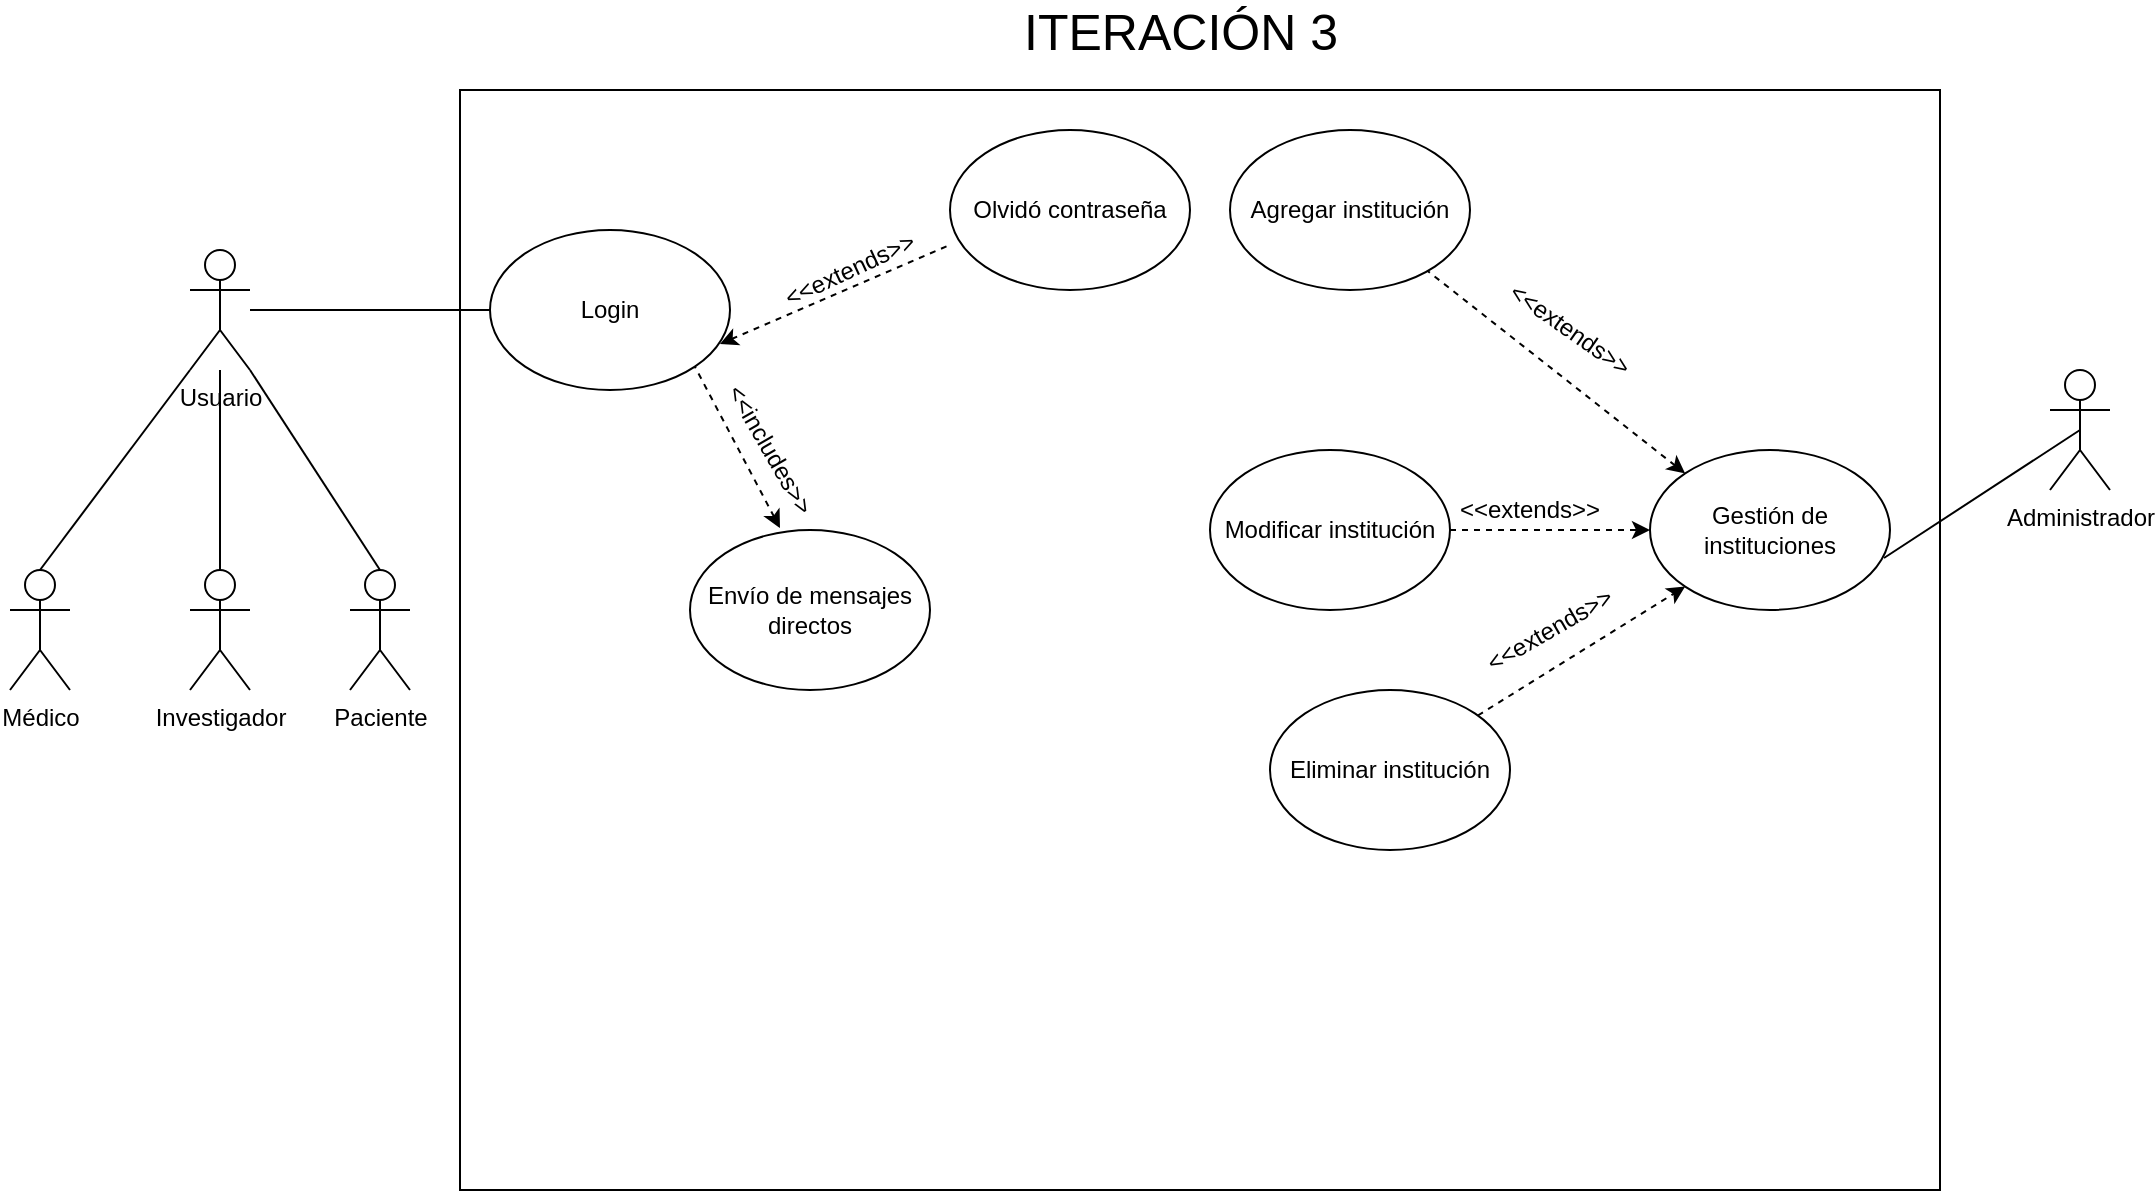<mxfile version="13.2.4" type="device"><diagram id="-ACVflKgiabSN8yhp3G4" name="CU"><mxGraphModel dx="1086" dy="1876" grid="1" gridSize="10" guides="1" tooltips="1" connect="1" arrows="1" fold="1" page="1" pageScale="1" pageWidth="850" pageHeight="1100" math="0" shadow="0"><root><mxCell id="0"/><mxCell id="1" parent="0"/><mxCell id="7fuzd0Y9Ltbrbu4VAPbf-1" value="" style="whiteSpace=wrap;html=1;" parent="1" vertex="1"><mxGeometry x="265" y="-970" width="740" height="550" as="geometry"/></mxCell><mxCell id="7fuzd0Y9Ltbrbu4VAPbf-2" value="&lt;font style=&quot;font-size: 25px&quot;&gt;ITERACIÓN 3&lt;/font&gt;" style="text;html=1;align=center;verticalAlign=middle;resizable=0;points=[];autosize=1;" parent="1" vertex="1"><mxGeometry x="540" y="-1010" width="170" height="20" as="geometry"/></mxCell><mxCell id="tbZo2qkkIy2JA2o_poBo-1" style="rounded=0;orthogonalLoop=1;jettySize=auto;html=1;exitX=0;exitY=0;exitDx=0;exitDy=0;endArrow=none;endFill=0;startArrow=classic;startFill=1;dashed=1;" parent="1" source="tbZo2qkkIy2JA2o_poBo-2" target="tbZo2qkkIy2JA2o_poBo-3" edge="1"><mxGeometry relative="1" as="geometry"/></mxCell><mxCell id="tbZo2qkkIy2JA2o_poBo-2" value="Gestión de instituciones" style="ellipse;whiteSpace=wrap;html=1;" parent="1" vertex="1"><mxGeometry x="860" y="-790" width="120" height="80" as="geometry"/></mxCell><mxCell id="tbZo2qkkIy2JA2o_poBo-3" value="Agregar institución" style="ellipse;whiteSpace=wrap;html=1;" parent="1" vertex="1"><mxGeometry x="650" y="-950" width="120" height="80" as="geometry"/></mxCell><mxCell id="tbZo2qkkIy2JA2o_poBo-4" style="edgeStyle=none;rounded=0;orthogonalLoop=1;jettySize=auto;html=1;dashed=1;startArrow=none;startFill=0;endArrow=classic;endFill=1;entryX=0;entryY=1;entryDx=0;entryDy=0;" parent="1" source="tbZo2qkkIy2JA2o_poBo-5" edge="1" target="tbZo2qkkIy2JA2o_poBo-2"><mxGeometry relative="1" as="geometry"><mxPoint x="440" y="-727" as="targetPoint"/></mxGeometry></mxCell><mxCell id="tbZo2qkkIy2JA2o_poBo-5" value="Eliminar institución" style="ellipse;whiteSpace=wrap;html=1;" parent="1" vertex="1"><mxGeometry x="670" y="-670" width="120" height="80" as="geometry"/></mxCell><mxCell id="tbZo2qkkIy2JA2o_poBo-8" style="edgeStyle=none;rounded=0;orthogonalLoop=1;jettySize=auto;html=1;entryX=0;entryY=0.5;entryDx=0;entryDy=0;dashed=1;startArrow=none;startFill=0;endArrow=classic;endFill=1;" parent="1" source="tbZo2qkkIy2JA2o_poBo-9" target="tbZo2qkkIy2JA2o_poBo-2" edge="1"><mxGeometry relative="1" as="geometry"/></mxCell><mxCell id="tbZo2qkkIy2JA2o_poBo-9" value="Modificar institución" style="ellipse;whiteSpace=wrap;html=1;" parent="1" vertex="1"><mxGeometry x="640" y="-790" width="120" height="80" as="geometry"/></mxCell><mxCell id="tbZo2qkkIy2JA2o_poBo-10" value="&amp;lt;&amp;lt;extends&amp;gt;&amp;gt;" style="text;html=1;strokeColor=none;fillColor=none;align=center;verticalAlign=middle;whiteSpace=wrap;rounded=0;rotation=35;" parent="1" vertex="1"><mxGeometry x="800" y="-860" width="40" height="20" as="geometry"/></mxCell><mxCell id="tbZo2qkkIy2JA2o_poBo-11" value="&amp;lt;&amp;lt;extends&amp;gt;&amp;gt;" style="text;html=1;strokeColor=none;fillColor=none;align=center;verticalAlign=middle;whiteSpace=wrap;rounded=0;rotation=0;" parent="1" vertex="1"><mxGeometry x="780" y="-770" width="40" height="20" as="geometry"/></mxCell><mxCell id="tbZo2qkkIy2JA2o_poBo-12" value="&amp;lt;&amp;lt;extends&amp;gt;&amp;gt;" style="text;html=1;strokeColor=none;fillColor=none;align=center;verticalAlign=middle;whiteSpace=wrap;rounded=0;rotation=-30;" parent="1" vertex="1"><mxGeometry x="790" y="-710" width="40" height="20" as="geometry"/></mxCell><mxCell id="tbZo2qkkIy2JA2o_poBo-14" value="Paciente" style="shape=umlActor;verticalLabelPosition=bottom;labelBackgroundColor=#ffffff;verticalAlign=top;html=1;outlineConnect=0;" parent="1" vertex="1"><mxGeometry x="210" y="-730" width="30" height="60" as="geometry"/></mxCell><mxCell id="tbZo2qkkIy2JA2o_poBo-15" style="edgeStyle=none;rounded=0;orthogonalLoop=1;jettySize=auto;html=1;startArrow=none;startFill=0;endArrow=none;endFill=0;" parent="1" edge="1" target="lErTyYkGVbovo72JRSEr-14"><mxGeometry relative="1" as="geometry"><mxPoint x="200" y="-460" as="targetPoint"/><mxPoint x="290" y="-860" as="sourcePoint"/></mxGeometry></mxCell><mxCell id="tbZo2qkkIy2JA2o_poBo-16" value="Envío de mensajes directos" style="ellipse;whiteSpace=wrap;html=1;" parent="1" vertex="1"><mxGeometry x="380" y="-750" width="120" height="80" as="geometry"/></mxCell><mxCell id="lErTyYkGVbovo72JRSEr-1" value="Administrador" style="shape=umlActor;verticalLabelPosition=bottom;labelBackgroundColor=#ffffff;verticalAlign=top;html=1;outlineConnect=0;" vertex="1" parent="1"><mxGeometry x="1060" y="-830" width="30" height="60" as="geometry"/></mxCell><mxCell id="lErTyYkGVbovo72JRSEr-2" style="edgeStyle=none;rounded=0;orthogonalLoop=1;jettySize=auto;html=1;startArrow=none;startFill=0;endArrow=none;endFill=0;entryX=0.975;entryY=0.675;entryDx=0;entryDy=0;entryPerimeter=0;exitX=0.5;exitY=0.5;exitDx=0;exitDy=0;exitPerimeter=0;" edge="1" parent="1" source="lErTyYkGVbovo72JRSEr-1" target="tbZo2qkkIy2JA2o_poBo-2"><mxGeometry relative="1" as="geometry"><mxPoint x="981.46" y="-750.003" as="targetPoint"/><mxPoint x="1128.545" y="-723.183" as="sourcePoint"/></mxGeometry></mxCell><mxCell id="lErTyYkGVbovo72JRSEr-12" value="Médico" style="shape=umlActor;verticalLabelPosition=bottom;labelBackgroundColor=#ffffff;verticalAlign=top;html=1;outlineConnect=0;" vertex="1" parent="1"><mxGeometry x="40" y="-730" width="30" height="60" as="geometry"/></mxCell><mxCell id="lErTyYkGVbovo72JRSEr-13" value="Investigador" style="shape=umlActor;verticalLabelPosition=bottom;labelBackgroundColor=#ffffff;verticalAlign=top;html=1;outlineConnect=0;" vertex="1" parent="1"><mxGeometry x="130" y="-730" width="30" height="60" as="geometry"/></mxCell><mxCell id="lErTyYkGVbovo72JRSEr-14" value="Usuario" style="shape=umlActor;verticalLabelPosition=bottom;labelBackgroundColor=#ffffff;verticalAlign=top;html=1;outlineConnect=0;" vertex="1" parent="1"><mxGeometry x="130" y="-890" width="30" height="60" as="geometry"/></mxCell><mxCell id="lErTyYkGVbovo72JRSEr-18" value="" style="endArrow=none;html=1;exitX=0.5;exitY=0;exitDx=0;exitDy=0;exitPerimeter=0;entryX=0;entryY=1;entryDx=0;entryDy=0;entryPerimeter=0;" edge="1" parent="1" source="lErTyYkGVbovo72JRSEr-12" target="lErTyYkGVbovo72JRSEr-14"><mxGeometry width="50" height="50" relative="1" as="geometry"><mxPoint x="520" y="-580" as="sourcePoint"/><mxPoint x="570" y="-630" as="targetPoint"/></mxGeometry></mxCell><mxCell id="lErTyYkGVbovo72JRSEr-19" value="" style="endArrow=none;html=1;exitX=0.5;exitY=0;exitDx=0;exitDy=0;exitPerimeter=0;" edge="1" parent="1" source="lErTyYkGVbovo72JRSEr-13" target="lErTyYkGVbovo72JRSEr-14"><mxGeometry width="50" height="50" relative="1" as="geometry"><mxPoint x="520" y="-580" as="sourcePoint"/><mxPoint x="570" y="-630" as="targetPoint"/></mxGeometry></mxCell><mxCell id="lErTyYkGVbovo72JRSEr-20" value="" style="endArrow=none;html=1;exitX=0.5;exitY=0;exitDx=0;exitDy=0;exitPerimeter=0;entryX=1;entryY=1;entryDx=0;entryDy=0;entryPerimeter=0;" edge="1" parent="1" source="tbZo2qkkIy2JA2o_poBo-14" target="lErTyYkGVbovo72JRSEr-14"><mxGeometry width="50" height="50" relative="1" as="geometry"><mxPoint x="520" y="-580" as="sourcePoint"/><mxPoint x="570" y="-630" as="targetPoint"/></mxGeometry></mxCell><mxCell id="lErTyYkGVbovo72JRSEr-21" value="Login" style="ellipse;whiteSpace=wrap;html=1;" vertex="1" parent="1"><mxGeometry x="280" y="-900" width="120" height="80" as="geometry"/></mxCell><mxCell id="lErTyYkGVbovo72JRSEr-22" style="edgeStyle=none;rounded=0;orthogonalLoop=1;jettySize=auto;html=1;entryX=1;entryY=1;entryDx=0;entryDy=0;dashed=1;startArrow=classic;startFill=1;endArrow=none;endFill=0;exitX=0.375;exitY=-0.012;exitDx=0;exitDy=0;exitPerimeter=0;" edge="1" parent="1" source="tbZo2qkkIy2JA2o_poBo-16" target="lErTyYkGVbovo72JRSEr-21"><mxGeometry relative="1" as="geometry"><mxPoint x="770" y="-740" as="sourcePoint"/><mxPoint x="870" y="-740" as="targetPoint"/></mxGeometry></mxCell><mxCell id="lErTyYkGVbovo72JRSEr-23" value="&lt;span&gt;&amp;lt;&amp;lt;includes&amp;gt;&amp;gt;&lt;br&gt;&lt;/span&gt;" style="text;html=1;strokeColor=none;fillColor=none;align=center;verticalAlign=middle;whiteSpace=wrap;rounded=0;rotation=60;" vertex="1" parent="1"><mxGeometry x="400" y="-800" width="40" height="20" as="geometry"/></mxCell><mxCell id="lErTyYkGVbovo72JRSEr-27" value="&amp;lt;&amp;lt;extends&amp;gt;&amp;gt;" style="text;html=1;strokeColor=none;fillColor=none;align=center;verticalAlign=middle;whiteSpace=wrap;rounded=0;rotation=-25;" vertex="1" parent="1"><mxGeometry x="440" y="-890" width="40" height="20" as="geometry"/></mxCell><mxCell id="lErTyYkGVbovo72JRSEr-28" value="Olvidó contraseña" style="ellipse;whiteSpace=wrap;html=1;" vertex="1" parent="1"><mxGeometry x="510" y="-950" width="120" height="80" as="geometry"/></mxCell><mxCell id="lErTyYkGVbovo72JRSEr-29" style="rounded=0;orthogonalLoop=1;jettySize=auto;html=1;entryX=0.008;entryY=0.713;entryDx=0;entryDy=0;endArrow=none;endFill=0;startArrow=classic;startFill=1;dashed=1;entryPerimeter=0;exitX=0.958;exitY=0.713;exitDx=0;exitDy=0;exitPerimeter=0;" edge="1" parent="1" target="lErTyYkGVbovo72JRSEr-28" source="lErTyYkGVbovo72JRSEr-21"><mxGeometry relative="1" as="geometry"><mxPoint x="380" y="-850" as="sourcePoint"/><mxPoint x="550" y="-800" as="targetPoint"/></mxGeometry></mxCell></root></mxGraphModel></diagram></mxfile>